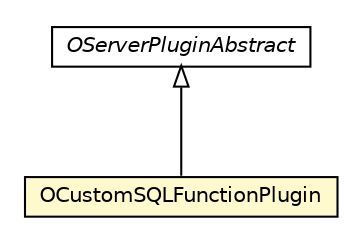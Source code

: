 #!/usr/local/bin/dot
#
# Class diagram 
# Generated by UMLGraph version R5_6-24-gf6e263 (http://www.umlgraph.org/)
#

digraph G {
	edge [fontname="Helvetica",fontsize=10,labelfontname="Helvetica",labelfontsize=10];
	node [fontname="Helvetica",fontsize=10,shape=plaintext];
	nodesep=0.25;
	ranksep=0.5;
	// com.orientechnologies.orient.server.plugin.OServerPluginAbstract
	c2429535 [label=<<table title="com.orientechnologies.orient.server.plugin.OServerPluginAbstract" border="0" cellborder="1" cellspacing="0" cellpadding="2" port="p" href="../plugin/OServerPluginAbstract.html">
		<tr><td><table border="0" cellspacing="0" cellpadding="1">
<tr><td align="center" balign="center"><font face="Helvetica-Oblique"> OServerPluginAbstract </font></td></tr>
		</table></td></tr>
		</table>>, URL="../plugin/OServerPluginAbstract.html", fontname="Helvetica", fontcolor="black", fontsize=10.0];
	// com.orientechnologies.orient.server.handler.OCustomSQLFunctionPlugin
	c2429551 [label=<<table title="com.orientechnologies.orient.server.handler.OCustomSQLFunctionPlugin" border="0" cellborder="1" cellspacing="0" cellpadding="2" port="p" bgcolor="lemonChiffon" href="./OCustomSQLFunctionPlugin.html">
		<tr><td><table border="0" cellspacing="0" cellpadding="1">
<tr><td align="center" balign="center"> OCustomSQLFunctionPlugin </td></tr>
		</table></td></tr>
		</table>>, URL="./OCustomSQLFunctionPlugin.html", fontname="Helvetica", fontcolor="black", fontsize=10.0];
	//com.orientechnologies.orient.server.handler.OCustomSQLFunctionPlugin extends com.orientechnologies.orient.server.plugin.OServerPluginAbstract
	c2429535:p -> c2429551:p [dir=back,arrowtail=empty];
}


